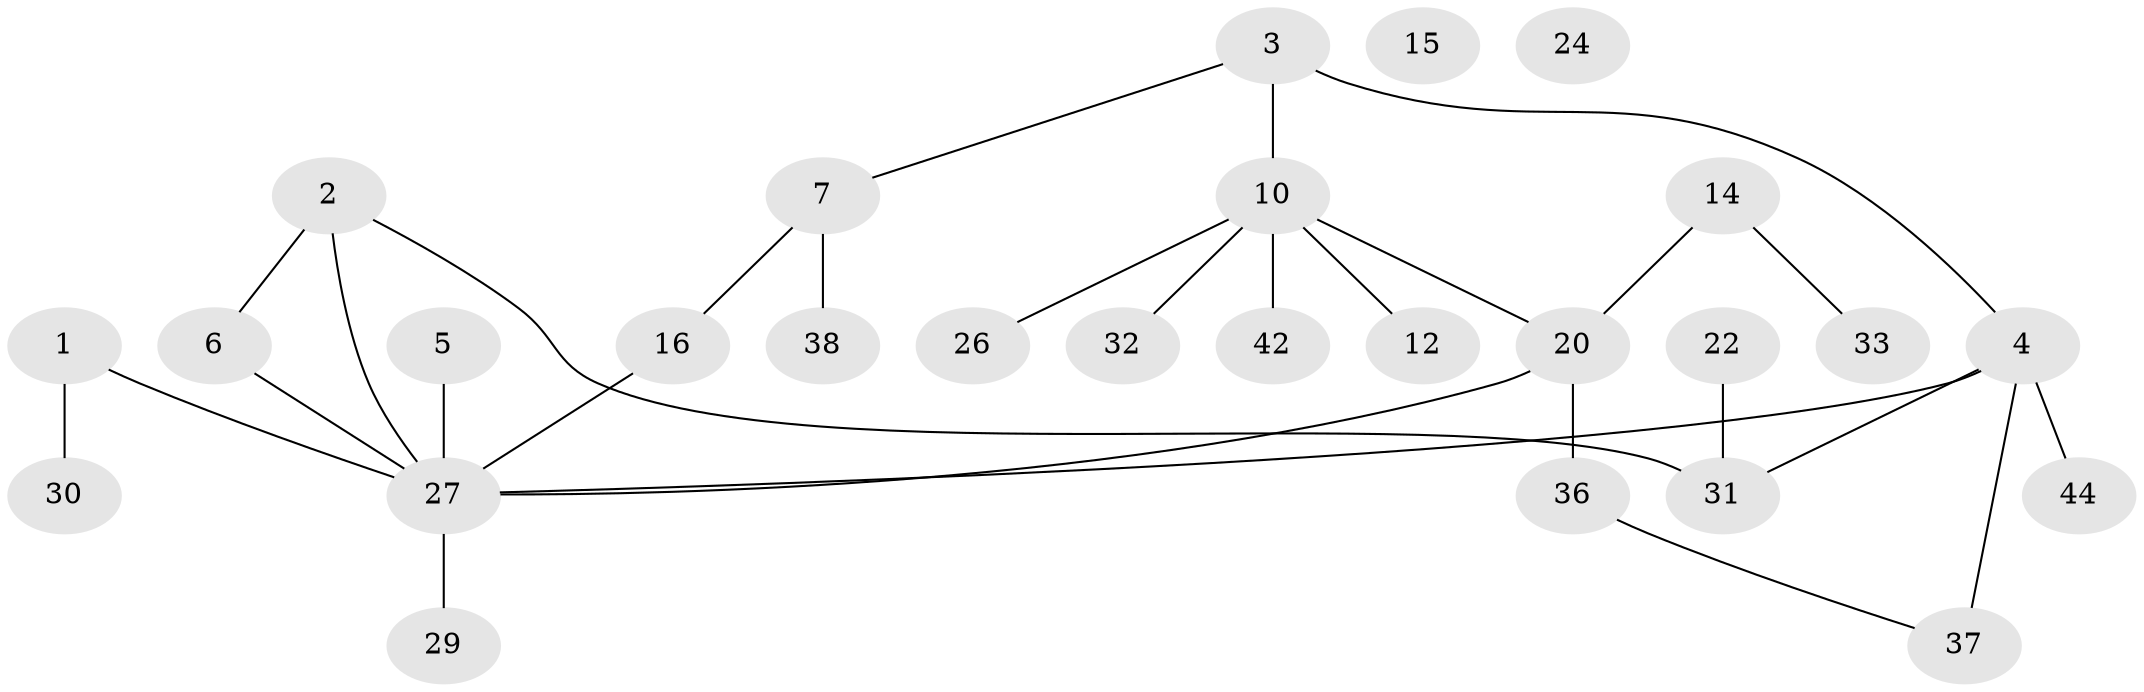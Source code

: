 // original degree distribution, {2: 0.3888888888888889, 1: 0.3148148148148148, 5: 0.05555555555555555, 0: 0.037037037037037035, 4: 0.037037037037037035, 3: 0.12962962962962962, 7: 0.018518518518518517, 6: 0.018518518518518517}
// Generated by graph-tools (version 1.1) at 2025/12/03/09/25 04:12:55]
// undirected, 27 vertices, 29 edges
graph export_dot {
graph [start="1"]
  node [color=gray90,style=filled];
  1 [super="+52+40"];
  2 [super="+17+23"];
  3 [super="+45+34"];
  4 [super="+9+8"];
  5;
  6 [super="+13+25+35"];
  7 [super="+18"];
  10 [super="+28+11+19"];
  12 [super="+53"];
  14;
  15;
  16;
  20 [super="+48+39"];
  22;
  24;
  26 [super="+47"];
  27 [super="+41+46"];
  29;
  30;
  31;
  32;
  33;
  36 [super="+43"];
  37;
  38;
  42;
  44 [super="+54"];
  1 -- 27;
  1 -- 30;
  2 -- 6;
  2 -- 31;
  2 -- 27;
  3 -- 10;
  3 -- 4;
  3 -- 7;
  4 -- 37 [weight=2];
  4 -- 27;
  4 -- 44;
  4 -- 31;
  5 -- 27;
  6 -- 27;
  7 -- 16;
  7 -- 38;
  10 -- 42;
  10 -- 26;
  10 -- 12;
  10 -- 20;
  10 -- 32;
  14 -- 33;
  14 -- 20;
  16 -- 27;
  20 -- 27;
  20 -- 36;
  22 -- 31;
  27 -- 29;
  36 -- 37;
}
